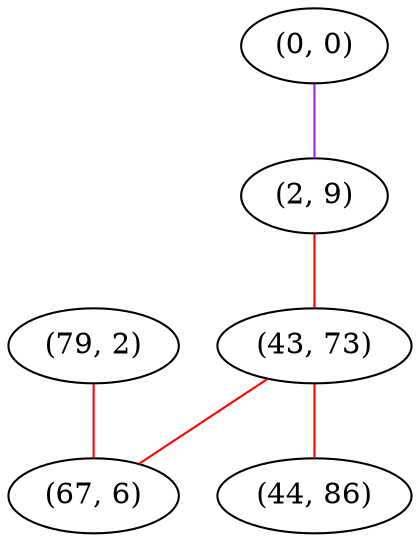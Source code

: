 graph "" {
"(0, 0)";
"(79, 2)";
"(2, 9)";
"(43, 73)";
"(67, 6)";
"(44, 86)";
"(0, 0)" -- "(2, 9)"  [color=purple, key=0, weight=4];
"(79, 2)" -- "(67, 6)"  [color=red, key=0, weight=1];
"(2, 9)" -- "(43, 73)"  [color=red, key=0, weight=1];
"(43, 73)" -- "(67, 6)"  [color=red, key=0, weight=1];
"(43, 73)" -- "(44, 86)"  [color=red, key=0, weight=1];
}
